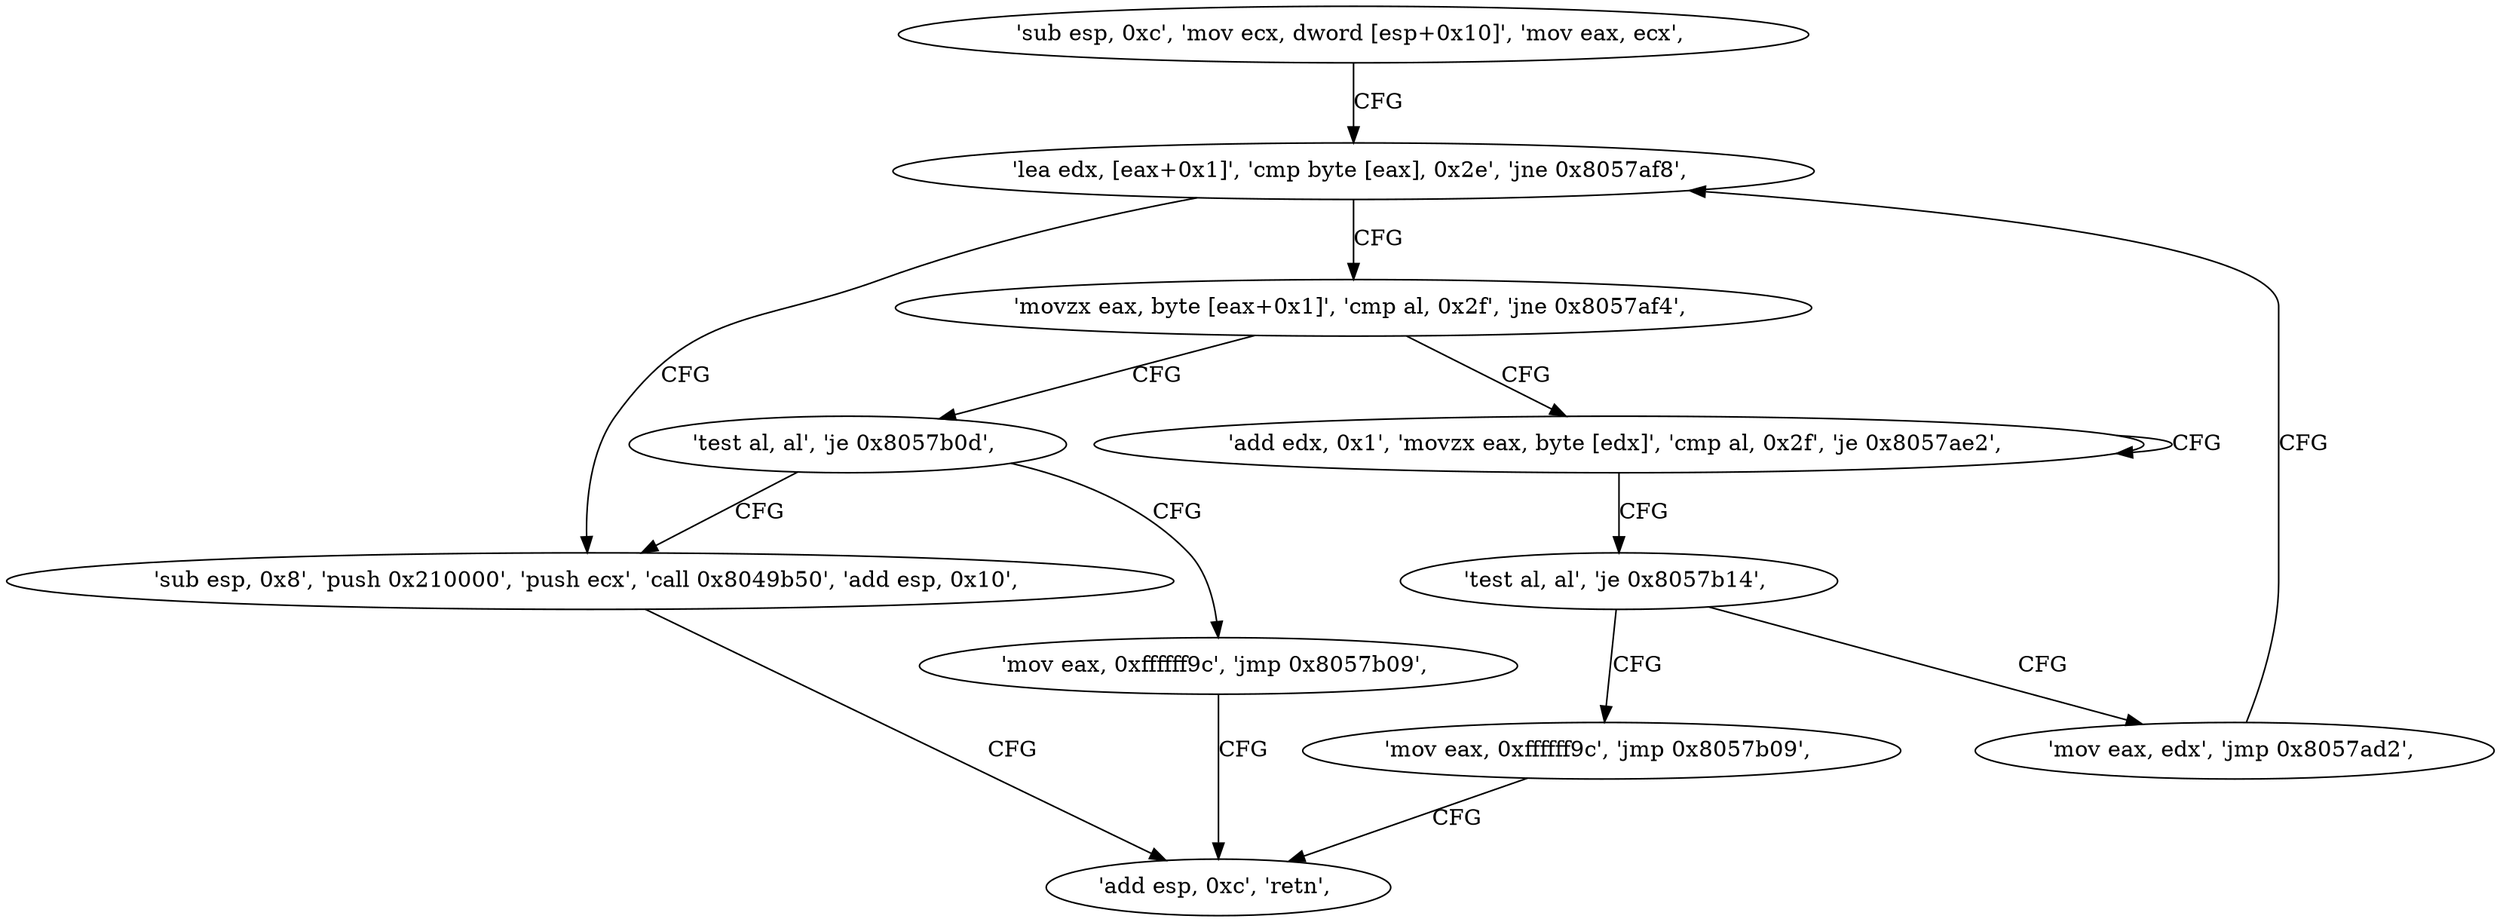 digraph "func" {
"134576841" [label = "'sub esp, 0xc', 'mov ecx, dword [esp+0x10]', 'mov eax, ecx', " ]
"134576850" [label = "'lea edx, [eax+0x1]', 'cmp byte [eax], 0x2e', 'jne 0x8057af8', " ]
"134576888" [label = "'sub esp, 0x8', 'push 0x210000', 'push ecx', 'call 0x8049b50', 'add esp, 0x10', " ]
"134576905" [label = "'add esp, 0xc', 'retn', " ]
"134576858" [label = "'movzx eax, byte [eax+0x1]', 'cmp al, 0x2f', 'jne 0x8057af4', " ]
"134576884" [label = "'test al, al', 'je 0x8057b0d', " ]
"134576866" [label = "'add edx, 0x1', 'movzx eax, byte [edx]', 'cmp al, 0x2f', 'je 0x8057ae2', " ]
"134576909" [label = "'mov eax, 0xffffff9c', 'jmp 0x8057b09', " ]
"134576876" [label = "'test al, al', 'je 0x8057b14', " ]
"134576916" [label = "'mov eax, 0xffffff9c', 'jmp 0x8057b09', " ]
"134576880" [label = "'mov eax, edx', 'jmp 0x8057ad2', " ]
"134576841" -> "134576850" [ label = "CFG" ]
"134576850" -> "134576888" [ label = "CFG" ]
"134576850" -> "134576858" [ label = "CFG" ]
"134576888" -> "134576905" [ label = "CFG" ]
"134576858" -> "134576884" [ label = "CFG" ]
"134576858" -> "134576866" [ label = "CFG" ]
"134576884" -> "134576909" [ label = "CFG" ]
"134576884" -> "134576888" [ label = "CFG" ]
"134576866" -> "134576866" [ label = "CFG" ]
"134576866" -> "134576876" [ label = "CFG" ]
"134576909" -> "134576905" [ label = "CFG" ]
"134576876" -> "134576916" [ label = "CFG" ]
"134576876" -> "134576880" [ label = "CFG" ]
"134576916" -> "134576905" [ label = "CFG" ]
"134576880" -> "134576850" [ label = "CFG" ]
}
